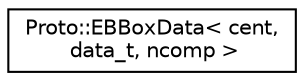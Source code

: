 digraph "Graphical Class Hierarchy"
{
  edge [fontname="Helvetica",fontsize="10",labelfontname="Helvetica",labelfontsize="10"];
  node [fontname="Helvetica",fontsize="10",shape=record];
  rankdir="LR";
  Node0 [label="Proto::EBBoxData\< cent,\l data_t, ncomp \>",height=0.2,width=0.4,color="black", fillcolor="white", style="filled",URL="$classProto_1_1EBBoxData.html",tooltip="Holder for EB data over a box. "];
}
